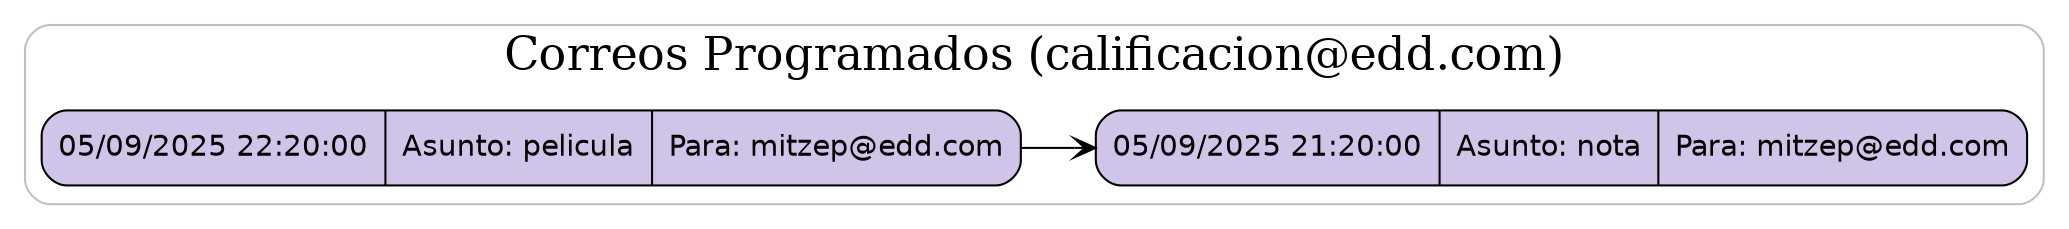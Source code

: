 digraph Programados {
  graph [splines=ortho, bgcolor="white"];
  rankdir=LR;
  node [shape=record, style="rounded,filled", fillcolor="#D1C4E9", fontname="Helvetica"];
  edge [arrowhead=vee];
  subgraph cluster_cola { label="Correos Programados (calificacion@edd.com)"; labelloc=top; fontsize=22; style="rounded"; color="#C0C0C0";
    c0 [label="{05/09/2025 22:20:00|Asunto: pelicula|Para: mitzep@edd.com}"];
    c1 [label="{05/09/2025 21:20:00|Asunto: nota|Para: mitzep@edd.com}"];
    c0 -> c1;
  }
}
